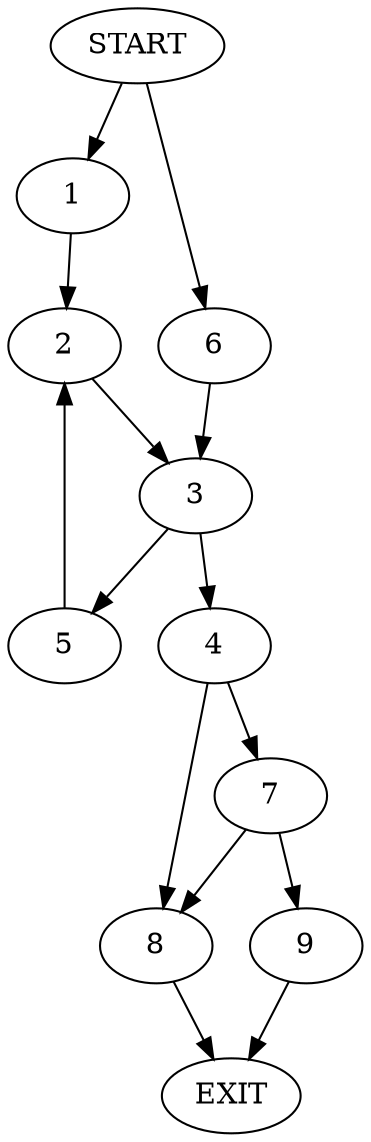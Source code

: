 digraph {
0 [label="START"]
10 [label="EXIT"]
0 -> 1
1 -> 2
2 -> 3
3 -> 4
3 -> 5
0 -> 6
6 -> 3
4 -> 7
4 -> 8
5 -> 2
7 -> 9
7 -> 8
8 -> 10
9 -> 10
}
